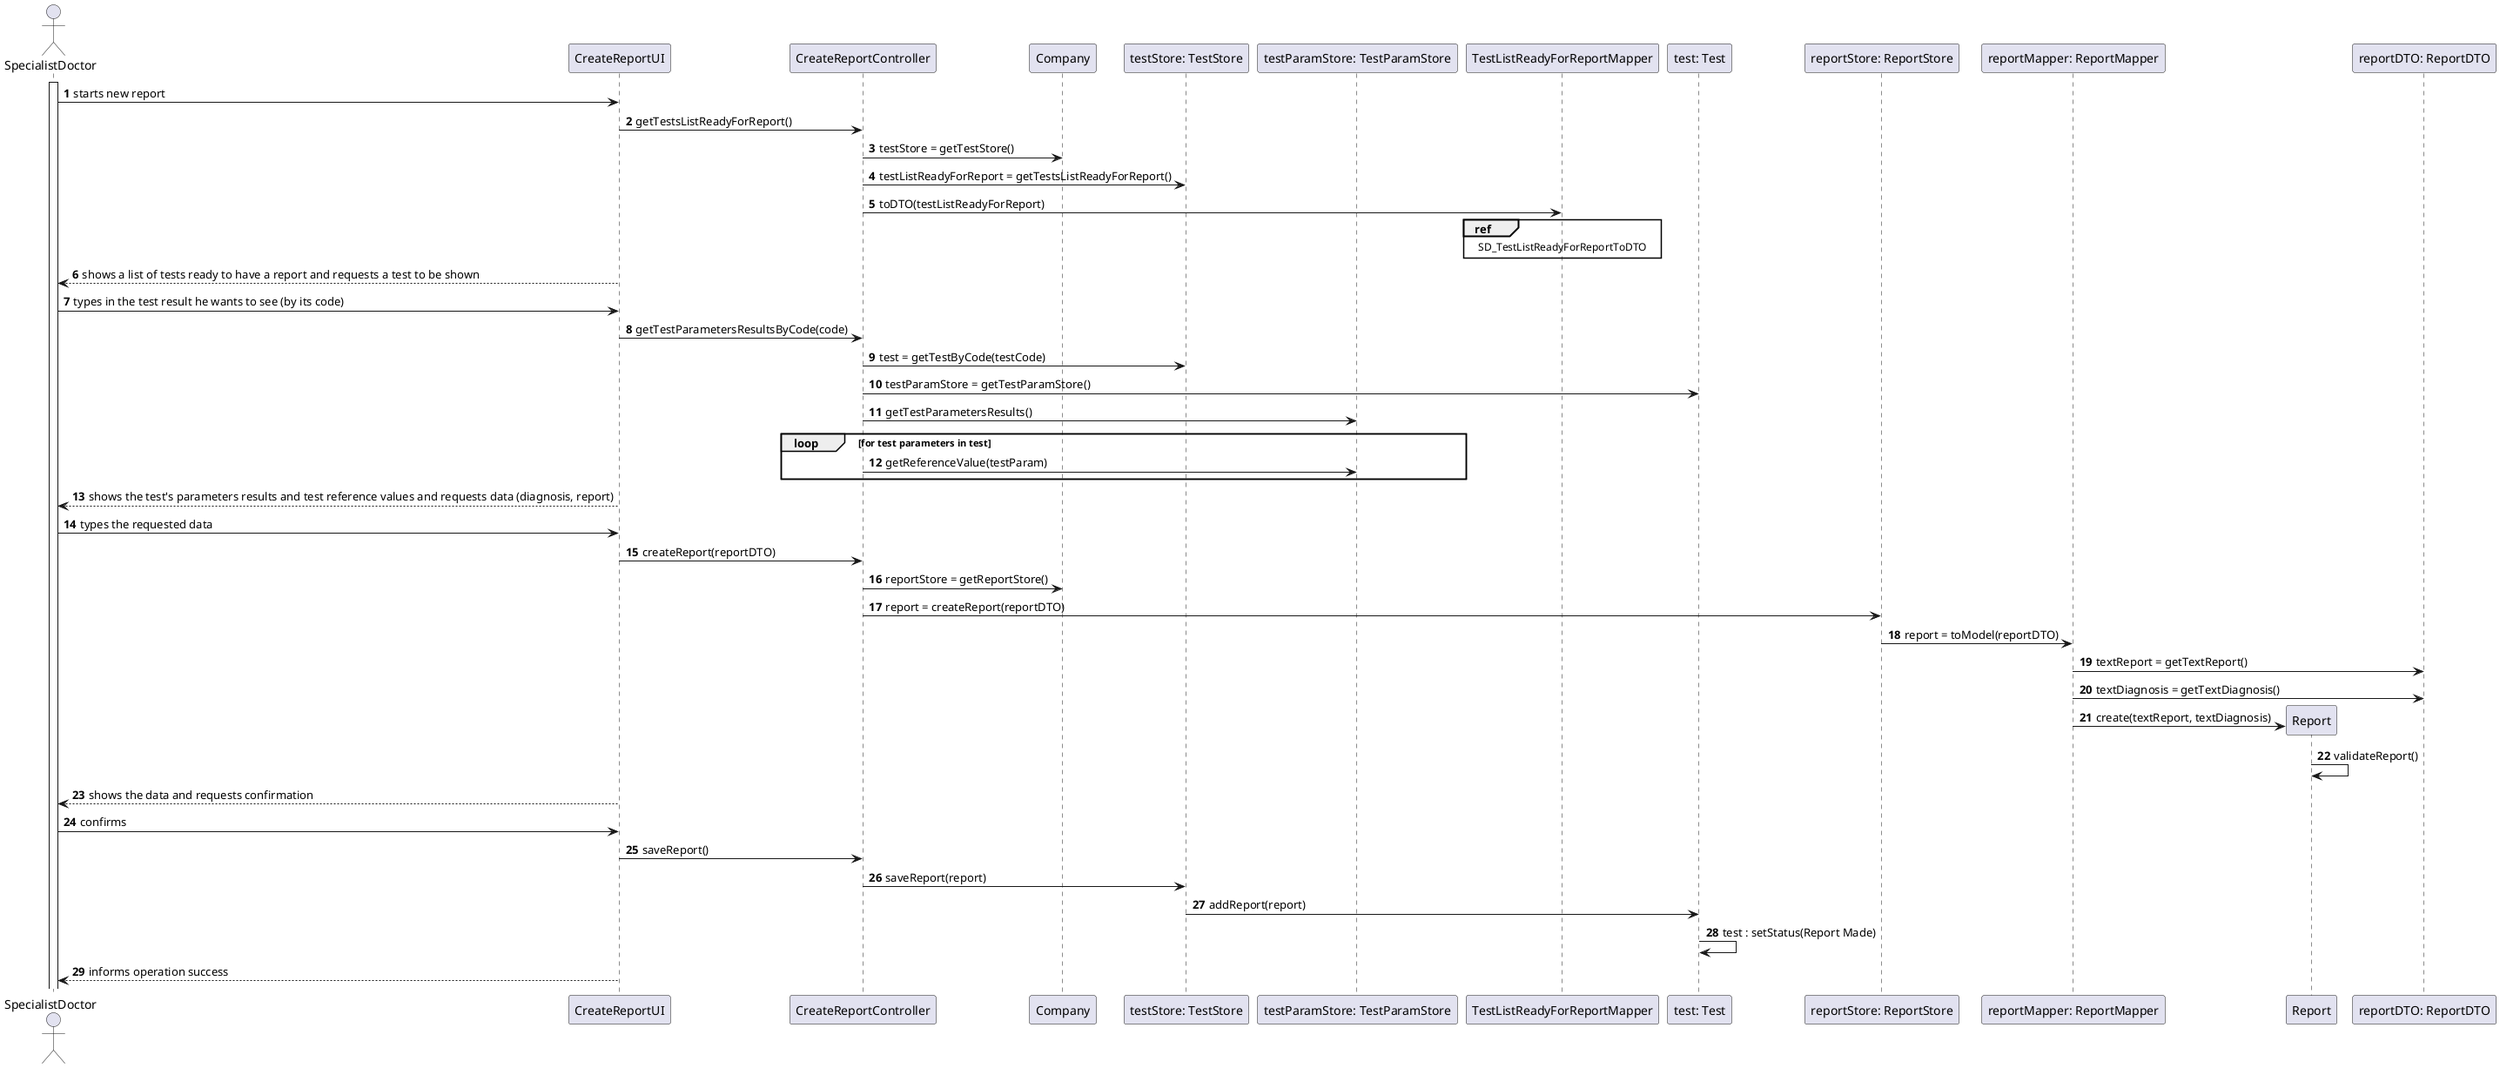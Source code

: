 @startuml

autonumber

actor SpecialistDoctor as sd
participant CreateReportUI as crUI
participant CreateReportController as crC
participant Company as com
participant "testStore: TestStore" as ts
participant "testParamStore: TestParamStore" as tps
participant TestListReadyForReportMapper as tlrm
participant "test: Test" as t
participant "reportStore: ReportStore" as rs
participant "reportMapper: ReportMapper" as rm
participant Report as rep
participant "reportDTO: ReportDTO" as rdto




activate sd
sd -> crUI: starts new report
crUI -> crC: getTestsListReadyForReport()
crC -> com: testStore = getTestStore()
crC -> ts: testListReadyForReport = getTestsListReadyForReport()
crC -> tlrm: toDTO(testListReadyForReport)
ref over tlrm : SD_TestListReadyForReportToDTO
crUI -[dashed]> sd: shows a list of tests ready to have a report and requests a test to be shown
deactivate crUI

sd -> crUI: types in the test result he wants to see (by its code)
crUI -> crC: getTestParametersResultsByCode(code)
crC -> ts: test = getTestByCode(testCode)
crC -> t: testParamStore = getTestParamStore()
crC -> tps: getTestParametersResults()
loop for test parameters in test
crC -> tps: getReferenceValue(testParam)
end loop

crUI -[dashed]> sd: shows the test's parameters results and test reference values and requests data (diagnosis, report)
deactivate crUI
sd -> crUI: types the requested data
crUI -> crC: createReport(reportDTO)
crC -> com: reportStore = getReportStore()
crC -> rs: report = createReport(reportDTO)
rs -> rm: report = toModel(reportDTO)
rm -> rdto: textReport = getTextReport()
rm -> rdto: textDiagnosis = getTextDiagnosis()

create rep
rm -> rep: create(textReport, textDiagnosis)
rep -> rep: validateReport()

crUI -[dashed]> sd: shows the data and requests confirmation
sd -> crUI: confirms
crUI -> crC: saveReport()
crC -> ts: saveReport(report)
ts -> t: addReport(report)
t -> t: test : setStatus(Report Made)


crUI -[dashed]> sd: informs operation success

@enduml